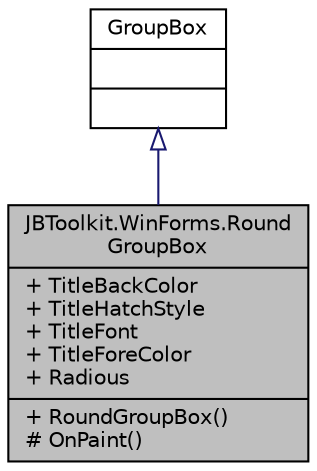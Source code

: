 digraph "JBToolkit.WinForms.RoundGroupBox"
{
 // LATEX_PDF_SIZE
  edge [fontname="Helvetica",fontsize="10",labelfontname="Helvetica",labelfontsize="10"];
  node [fontname="Helvetica",fontsize="10",shape=record];
  Node1 [label="{JBToolkit.WinForms.Round\lGroupBox\n|+ TitleBackColor\l+ TitleHatchStyle\l+ TitleFont\l+ TitleForeColor\l+ Radious\l|+ RoundGroupBox()\l# OnPaint()\l}",height=0.2,width=0.4,color="black", fillcolor="grey75", style="filled", fontcolor="black",tooltip=" "];
  Node2 -> Node1 [dir="back",color="midnightblue",fontsize="10",style="solid",arrowtail="onormal",fontname="Helvetica"];
  Node2 [label="{GroupBox\n||}",height=0.2,width=0.4,color="black", fillcolor="white", style="filled",URL="$d3/d32/class_group_box.html",tooltip=" "];
}
